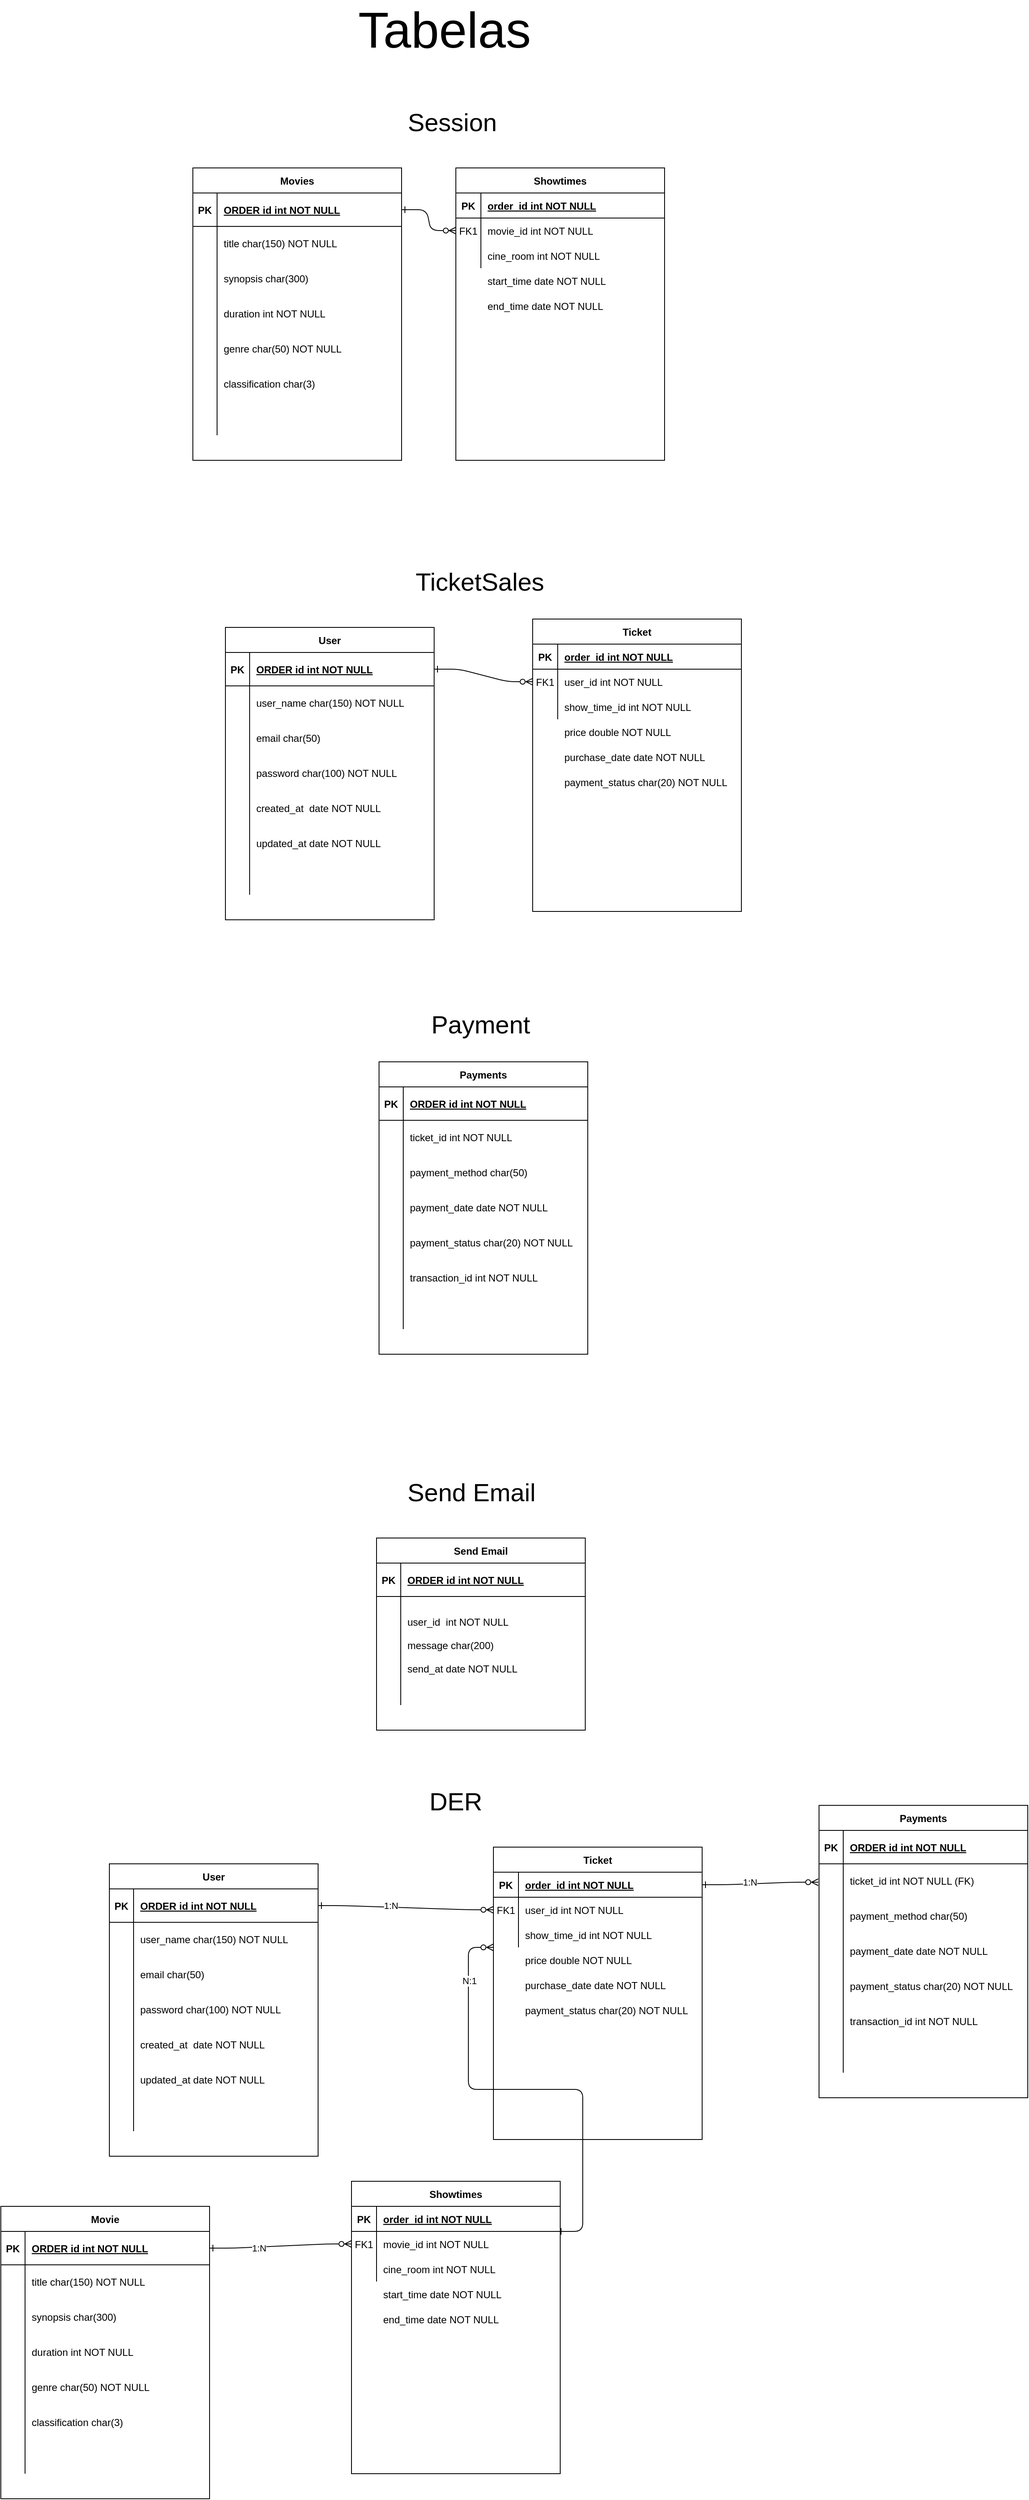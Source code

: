 <mxfile version="24.7.7">
  <diagram id="R2lEEEUBdFMjLlhIrx00" name="Page-1">
    <mxGraphModel dx="2284" dy="4046" grid="1" gridSize="10" guides="1" tooltips="1" connect="1" arrows="1" fold="1" page="1" pageScale="1" pageWidth="850" pageHeight="1100" math="0" shadow="0" extFonts="Permanent Marker^https://fonts.googleapis.com/css?family=Permanent+Marker">
      <root>
        <mxCell id="0" />
        <mxCell id="1" parent="0" />
        <mxCell id="wwVurhVHgyo2pNSKUcqr-189" value="" style="edgeStyle=entityRelationEdgeStyle;endArrow=ERzeroToMany;startArrow=ERone;endFill=1;startFill=0;exitX=1;exitY=0.5;exitDx=0;exitDy=0;" edge="1" parent="1">
          <mxGeometry width="100" height="100" relative="1" as="geometry">
            <mxPoint x="387" y="470" as="sourcePoint" />
            <mxPoint x="310" y="130" as="targetPoint" />
            <Array as="points">
              <mxPoint x="277" y="278" />
              <mxPoint x="337" y="305" />
              <mxPoint x="337" y="305" />
            </Array>
          </mxGeometry>
        </mxCell>
        <mxCell id="wwVurhVHgyo2pNSKUcqr-193" value="N:1" style="edgeLabel;html=1;align=center;verticalAlign=middle;resizable=0;points=[];" vertex="1" connectable="0" parent="wwVurhVHgyo2pNSKUcqr-189">
          <mxGeometry x="0.739" y="-1" relative="1" as="geometry">
            <mxPoint as="offset" />
          </mxGeometry>
        </mxCell>
        <mxCell id="C-vyLk0tnHw3VtMMgP7b-1" value="" style="edgeStyle=entityRelationEdgeStyle;endArrow=ERzeroToMany;startArrow=ERone;endFill=1;startFill=0;" parent="1" source="C-vyLk0tnHw3VtMMgP7b-24" target="C-vyLk0tnHw3VtMMgP7b-6" edge="1">
          <mxGeometry width="100" height="100" relative="1" as="geometry">
            <mxPoint x="180" y="-1360" as="sourcePoint" />
            <mxPoint x="280" y="-1460" as="targetPoint" />
          </mxGeometry>
        </mxCell>
        <mxCell id="C-vyLk0tnHw3VtMMgP7b-2" value="Showtimes" style="shape=table;startSize=30;container=1;collapsible=1;childLayout=tableLayout;fixedRows=1;rowLines=0;fontStyle=1;align=center;resizeLast=1;" parent="1" vertex="1">
          <mxGeometry x="265" y="-2000" width="250" height="350" as="geometry" />
        </mxCell>
        <mxCell id="C-vyLk0tnHw3VtMMgP7b-3" value="" style="shape=partialRectangle;collapsible=0;dropTarget=0;pointerEvents=0;fillColor=none;points=[[0,0.5],[1,0.5]];portConstraint=eastwest;top=0;left=0;right=0;bottom=1;" parent="C-vyLk0tnHw3VtMMgP7b-2" vertex="1">
          <mxGeometry y="30" width="250" height="30" as="geometry" />
        </mxCell>
        <mxCell id="C-vyLk0tnHw3VtMMgP7b-4" value="PK" style="shape=partialRectangle;overflow=hidden;connectable=0;fillColor=none;top=0;left=0;bottom=0;right=0;fontStyle=1;" parent="C-vyLk0tnHw3VtMMgP7b-3" vertex="1">
          <mxGeometry width="30" height="30" as="geometry">
            <mxRectangle width="30" height="30" as="alternateBounds" />
          </mxGeometry>
        </mxCell>
        <mxCell id="C-vyLk0tnHw3VtMMgP7b-5" value="order_id int NOT NULL " style="shape=partialRectangle;overflow=hidden;connectable=0;fillColor=none;top=0;left=0;bottom=0;right=0;align=left;spacingLeft=6;fontStyle=5;" parent="C-vyLk0tnHw3VtMMgP7b-3" vertex="1">
          <mxGeometry x="30" width="220" height="30" as="geometry">
            <mxRectangle width="220" height="30" as="alternateBounds" />
          </mxGeometry>
        </mxCell>
        <mxCell id="C-vyLk0tnHw3VtMMgP7b-6" value="" style="shape=partialRectangle;collapsible=0;dropTarget=0;pointerEvents=0;fillColor=none;points=[[0,0.5],[1,0.5]];portConstraint=eastwest;top=0;left=0;right=0;bottom=0;" parent="C-vyLk0tnHw3VtMMgP7b-2" vertex="1">
          <mxGeometry y="60" width="250" height="30" as="geometry" />
        </mxCell>
        <mxCell id="C-vyLk0tnHw3VtMMgP7b-7" value="FK1" style="shape=partialRectangle;overflow=hidden;connectable=0;fillColor=none;top=0;left=0;bottom=0;right=0;" parent="C-vyLk0tnHw3VtMMgP7b-6" vertex="1">
          <mxGeometry width="30" height="30" as="geometry">
            <mxRectangle width="30" height="30" as="alternateBounds" />
          </mxGeometry>
        </mxCell>
        <mxCell id="C-vyLk0tnHw3VtMMgP7b-8" value="movie_id int NOT NULL" style="shape=partialRectangle;overflow=hidden;connectable=0;fillColor=none;top=0;left=0;bottom=0;right=0;align=left;spacingLeft=6;" parent="C-vyLk0tnHw3VtMMgP7b-6" vertex="1">
          <mxGeometry x="30" width="220" height="30" as="geometry">
            <mxRectangle width="220" height="30" as="alternateBounds" />
          </mxGeometry>
        </mxCell>
        <mxCell id="C-vyLk0tnHw3VtMMgP7b-9" value="" style="shape=partialRectangle;collapsible=0;dropTarget=0;pointerEvents=0;fillColor=none;points=[[0,0.5],[1,0.5]];portConstraint=eastwest;top=0;left=0;right=0;bottom=0;" parent="C-vyLk0tnHw3VtMMgP7b-2" vertex="1">
          <mxGeometry y="90" width="250" height="30" as="geometry" />
        </mxCell>
        <mxCell id="C-vyLk0tnHw3VtMMgP7b-10" value="" style="shape=partialRectangle;overflow=hidden;connectable=0;fillColor=none;top=0;left=0;bottom=0;right=0;" parent="C-vyLk0tnHw3VtMMgP7b-9" vertex="1">
          <mxGeometry width="30" height="30" as="geometry">
            <mxRectangle width="30" height="30" as="alternateBounds" />
          </mxGeometry>
        </mxCell>
        <mxCell id="C-vyLk0tnHw3VtMMgP7b-11" value="cine_room int NOT NULL" style="shape=partialRectangle;overflow=hidden;connectable=0;fillColor=none;top=0;left=0;bottom=0;right=0;align=left;spacingLeft=6;" parent="C-vyLk0tnHw3VtMMgP7b-9" vertex="1">
          <mxGeometry x="30" width="220" height="30" as="geometry">
            <mxRectangle width="220" height="30" as="alternateBounds" />
          </mxGeometry>
        </mxCell>
        <mxCell id="C-vyLk0tnHw3VtMMgP7b-23" value="Movies" style="shape=table;startSize=30;container=1;collapsible=1;childLayout=tableLayout;fixedRows=1;rowLines=0;fontStyle=1;align=center;resizeLast=1;" parent="1" vertex="1">
          <mxGeometry x="-50" y="-2000" width="250" height="350" as="geometry">
            <mxRectangle x="121" y="120" width="80" height="30" as="alternateBounds" />
          </mxGeometry>
        </mxCell>
        <mxCell id="C-vyLk0tnHw3VtMMgP7b-24" value="" style="shape=partialRectangle;collapsible=0;dropTarget=0;pointerEvents=0;fillColor=none;points=[[0,0.5],[1,0.5]];portConstraint=eastwest;top=0;left=0;right=0;bottom=1;" parent="C-vyLk0tnHw3VtMMgP7b-23" vertex="1">
          <mxGeometry y="30" width="250" height="40" as="geometry" />
        </mxCell>
        <mxCell id="C-vyLk0tnHw3VtMMgP7b-25" value="PK" style="shape=partialRectangle;overflow=hidden;connectable=0;fillColor=none;top=0;left=0;bottom=0;right=0;fontStyle=1;" parent="C-vyLk0tnHw3VtMMgP7b-24" vertex="1">
          <mxGeometry width="29" height="40" as="geometry">
            <mxRectangle width="29" height="40" as="alternateBounds" />
          </mxGeometry>
        </mxCell>
        <mxCell id="C-vyLk0tnHw3VtMMgP7b-26" value="ORDER id int NOT NULL" style="shape=partialRectangle;overflow=hidden;connectable=0;fillColor=none;top=0;left=0;bottom=0;right=0;align=left;spacingLeft=6;fontStyle=5;" parent="C-vyLk0tnHw3VtMMgP7b-24" vertex="1">
          <mxGeometry x="29" width="221" height="40" as="geometry">
            <mxRectangle width="221" height="40" as="alternateBounds" />
          </mxGeometry>
        </mxCell>
        <mxCell id="C-vyLk0tnHw3VtMMgP7b-27" value="" style="shape=partialRectangle;collapsible=0;dropTarget=0;pointerEvents=0;fillColor=none;points=[[0,0.5],[1,0.5]];portConstraint=eastwest;top=0;left=0;right=0;bottom=0;" parent="C-vyLk0tnHw3VtMMgP7b-23" vertex="1">
          <mxGeometry y="70" width="250" height="250" as="geometry" />
        </mxCell>
        <mxCell id="C-vyLk0tnHw3VtMMgP7b-28" value="" style="shape=partialRectangle;overflow=hidden;connectable=0;fillColor=none;top=0;left=0;bottom=0;right=0;" parent="C-vyLk0tnHw3VtMMgP7b-27" vertex="1">
          <mxGeometry width="29" height="250" as="geometry">
            <mxRectangle width="29" height="250" as="alternateBounds" />
          </mxGeometry>
        </mxCell>
        <mxCell id="C-vyLk0tnHw3VtMMgP7b-29" value="title char(150) NOT NULL&#xa;&#xa;&#xa;synopsis char(300)&#xa;&#xa;&#xa;duration int NOT NULL&#xa;&#xa;&#xa;genre char(50) NOT NULL&#xa;&#xa;&#xa;classification char(3)&#xa;&#xa;&#xa;" style="shape=partialRectangle;overflow=hidden;connectable=0;fillColor=none;top=0;left=0;bottom=0;right=0;align=left;spacingLeft=6;" parent="C-vyLk0tnHw3VtMMgP7b-27" vertex="1">
          <mxGeometry x="29" width="221" height="250" as="geometry">
            <mxRectangle width="221" height="250" as="alternateBounds" />
          </mxGeometry>
        </mxCell>
        <mxCell id="wwVurhVHgyo2pNSKUcqr-1" value="&lt;font style=&quot;font-size: 30px;&quot;&gt;Session&amp;nbsp;&lt;/font&gt;" style="text;html=1;align=center;verticalAlign=middle;whiteSpace=wrap;rounded=0;" vertex="1" parent="1">
          <mxGeometry x="130" y="-2060" width="270" height="10" as="geometry" />
        </mxCell>
        <mxCell id="wwVurhVHgyo2pNSKUcqr-3" value="" style="shape=partialRectangle;overflow=hidden;connectable=0;fillColor=none;top=0;left=0;bottom=0;right=0;" vertex="1" parent="1">
          <mxGeometry x="-39" y="-1870" width="29" height="30" as="geometry">
            <mxRectangle width="29" height="30" as="alternateBounds" />
          </mxGeometry>
        </mxCell>
        <mxCell id="wwVurhVHgyo2pNSKUcqr-4" value="start_time date NOT NULL" style="shape=partialRectangle;overflow=hidden;connectable=0;fillColor=none;top=0;left=0;bottom=0;right=0;align=left;spacingLeft=6;" vertex="1" parent="1">
          <mxGeometry x="295" y="-1880" width="220" height="30" as="geometry">
            <mxRectangle width="220" height="30" as="alternateBounds" />
          </mxGeometry>
        </mxCell>
        <mxCell id="wwVurhVHgyo2pNSKUcqr-5" value="end_time date NOT NULL" style="shape=partialRectangle;overflow=hidden;connectable=0;fillColor=none;top=0;left=0;bottom=0;right=0;align=left;spacingLeft=6;" vertex="1" parent="1">
          <mxGeometry x="295" y="-1850" width="220" height="30" as="geometry">
            <mxRectangle width="220" height="30" as="alternateBounds" />
          </mxGeometry>
        </mxCell>
        <mxCell id="wwVurhVHgyo2pNSKUcqr-28" value="" style="edgeStyle=entityRelationEdgeStyle;endArrow=ERzeroToMany;startArrow=ERone;endFill=1;startFill=0;" edge="1" parent="1" source="wwVurhVHgyo2pNSKUcqr-40" target="wwVurhVHgyo2pNSKUcqr-33">
          <mxGeometry width="100" height="100" relative="1" as="geometry">
            <mxPoint x="272" y="-820" as="sourcePoint" />
            <mxPoint x="372" y="-920" as="targetPoint" />
          </mxGeometry>
        </mxCell>
        <mxCell id="wwVurhVHgyo2pNSKUcqr-29" value="Ticket" style="shape=table;startSize=30;container=1;collapsible=1;childLayout=tableLayout;fixedRows=1;rowLines=0;fontStyle=1;align=center;resizeLast=1;" vertex="1" parent="1">
          <mxGeometry x="357" y="-1460" width="250" height="350" as="geometry" />
        </mxCell>
        <mxCell id="wwVurhVHgyo2pNSKUcqr-30" value="" style="shape=partialRectangle;collapsible=0;dropTarget=0;pointerEvents=0;fillColor=none;points=[[0,0.5],[1,0.5]];portConstraint=eastwest;top=0;left=0;right=0;bottom=1;" vertex="1" parent="wwVurhVHgyo2pNSKUcqr-29">
          <mxGeometry y="30" width="250" height="30" as="geometry" />
        </mxCell>
        <mxCell id="wwVurhVHgyo2pNSKUcqr-31" value="PK" style="shape=partialRectangle;overflow=hidden;connectable=0;fillColor=none;top=0;left=0;bottom=0;right=0;fontStyle=1;" vertex="1" parent="wwVurhVHgyo2pNSKUcqr-30">
          <mxGeometry width="30" height="30" as="geometry">
            <mxRectangle width="30" height="30" as="alternateBounds" />
          </mxGeometry>
        </mxCell>
        <mxCell id="wwVurhVHgyo2pNSKUcqr-32" value="order_id int NOT NULL " style="shape=partialRectangle;overflow=hidden;connectable=0;fillColor=none;top=0;left=0;bottom=0;right=0;align=left;spacingLeft=6;fontStyle=5;" vertex="1" parent="wwVurhVHgyo2pNSKUcqr-30">
          <mxGeometry x="30" width="220" height="30" as="geometry">
            <mxRectangle width="220" height="30" as="alternateBounds" />
          </mxGeometry>
        </mxCell>
        <mxCell id="wwVurhVHgyo2pNSKUcqr-33" value="" style="shape=partialRectangle;collapsible=0;dropTarget=0;pointerEvents=0;fillColor=none;points=[[0,0.5],[1,0.5]];portConstraint=eastwest;top=0;left=0;right=0;bottom=0;" vertex="1" parent="wwVurhVHgyo2pNSKUcqr-29">
          <mxGeometry y="60" width="250" height="30" as="geometry" />
        </mxCell>
        <mxCell id="wwVurhVHgyo2pNSKUcqr-34" value="FK1" style="shape=partialRectangle;overflow=hidden;connectable=0;fillColor=none;top=0;left=0;bottom=0;right=0;" vertex="1" parent="wwVurhVHgyo2pNSKUcqr-33">
          <mxGeometry width="30" height="30" as="geometry">
            <mxRectangle width="30" height="30" as="alternateBounds" />
          </mxGeometry>
        </mxCell>
        <mxCell id="wwVurhVHgyo2pNSKUcqr-35" value="user_id int NOT NULL" style="shape=partialRectangle;overflow=hidden;connectable=0;fillColor=none;top=0;left=0;bottom=0;right=0;align=left;spacingLeft=6;" vertex="1" parent="wwVurhVHgyo2pNSKUcqr-33">
          <mxGeometry x="30" width="220" height="30" as="geometry">
            <mxRectangle width="220" height="30" as="alternateBounds" />
          </mxGeometry>
        </mxCell>
        <mxCell id="wwVurhVHgyo2pNSKUcqr-36" value="" style="shape=partialRectangle;collapsible=0;dropTarget=0;pointerEvents=0;fillColor=none;points=[[0,0.5],[1,0.5]];portConstraint=eastwest;top=0;left=0;right=0;bottom=0;" vertex="1" parent="wwVurhVHgyo2pNSKUcqr-29">
          <mxGeometry y="90" width="250" height="30" as="geometry" />
        </mxCell>
        <mxCell id="wwVurhVHgyo2pNSKUcqr-37" value="" style="shape=partialRectangle;overflow=hidden;connectable=0;fillColor=none;top=0;left=0;bottom=0;right=0;" vertex="1" parent="wwVurhVHgyo2pNSKUcqr-36">
          <mxGeometry width="30" height="30" as="geometry">
            <mxRectangle width="30" height="30" as="alternateBounds" />
          </mxGeometry>
        </mxCell>
        <mxCell id="wwVurhVHgyo2pNSKUcqr-38" value="show_time_id int NOT NULL" style="shape=partialRectangle;overflow=hidden;connectable=0;fillColor=none;top=0;left=0;bottom=0;right=0;align=left;spacingLeft=6;" vertex="1" parent="wwVurhVHgyo2pNSKUcqr-36">
          <mxGeometry x="30" width="220" height="30" as="geometry">
            <mxRectangle width="220" height="30" as="alternateBounds" />
          </mxGeometry>
        </mxCell>
        <mxCell id="wwVurhVHgyo2pNSKUcqr-39" value="User" style="shape=table;startSize=30;container=1;collapsible=1;childLayout=tableLayout;fixedRows=1;rowLines=0;fontStyle=1;align=center;resizeLast=1;" vertex="1" parent="1">
          <mxGeometry x="-11" y="-1450" width="250" height="350" as="geometry">
            <mxRectangle x="121" y="120" width="80" height="30" as="alternateBounds" />
          </mxGeometry>
        </mxCell>
        <mxCell id="wwVurhVHgyo2pNSKUcqr-40" value="" style="shape=partialRectangle;collapsible=0;dropTarget=0;pointerEvents=0;fillColor=none;points=[[0,0.5],[1,0.5]];portConstraint=eastwest;top=0;left=0;right=0;bottom=1;" vertex="1" parent="wwVurhVHgyo2pNSKUcqr-39">
          <mxGeometry y="30" width="250" height="40" as="geometry" />
        </mxCell>
        <mxCell id="wwVurhVHgyo2pNSKUcqr-41" value="PK" style="shape=partialRectangle;overflow=hidden;connectable=0;fillColor=none;top=0;left=0;bottom=0;right=0;fontStyle=1;" vertex="1" parent="wwVurhVHgyo2pNSKUcqr-40">
          <mxGeometry width="29" height="40" as="geometry">
            <mxRectangle width="29" height="40" as="alternateBounds" />
          </mxGeometry>
        </mxCell>
        <mxCell id="wwVurhVHgyo2pNSKUcqr-42" value="ORDER id int NOT NULL" style="shape=partialRectangle;overflow=hidden;connectable=0;fillColor=none;top=0;left=0;bottom=0;right=0;align=left;spacingLeft=6;fontStyle=5;" vertex="1" parent="wwVurhVHgyo2pNSKUcqr-40">
          <mxGeometry x="29" width="221" height="40" as="geometry">
            <mxRectangle width="221" height="40" as="alternateBounds" />
          </mxGeometry>
        </mxCell>
        <mxCell id="wwVurhVHgyo2pNSKUcqr-43" value="" style="shape=partialRectangle;collapsible=0;dropTarget=0;pointerEvents=0;fillColor=none;points=[[0,0.5],[1,0.5]];portConstraint=eastwest;top=0;left=0;right=0;bottom=0;" vertex="1" parent="wwVurhVHgyo2pNSKUcqr-39">
          <mxGeometry y="70" width="250" height="250" as="geometry" />
        </mxCell>
        <mxCell id="wwVurhVHgyo2pNSKUcqr-44" value="" style="shape=partialRectangle;overflow=hidden;connectable=0;fillColor=none;top=0;left=0;bottom=0;right=0;" vertex="1" parent="wwVurhVHgyo2pNSKUcqr-43">
          <mxGeometry width="29" height="250" as="geometry">
            <mxRectangle width="29" height="250" as="alternateBounds" />
          </mxGeometry>
        </mxCell>
        <mxCell id="wwVurhVHgyo2pNSKUcqr-45" value="user_name char(150) NOT NULL&#xa;&#xa;&#xa;email char(50)&#xa;&#xa;&#xa;password char(100) NOT NULL&#xa;&#xa;&#xa;created_at  date NOT NULL&#xa;&#xa;&#xa;updated_at date NOT NULL&#xa;&#xa;&#xa;" style="shape=partialRectangle;overflow=hidden;connectable=0;fillColor=none;top=0;left=0;bottom=0;right=0;align=left;spacingLeft=6;" vertex="1" parent="wwVurhVHgyo2pNSKUcqr-43">
          <mxGeometry x="29" width="221" height="250" as="geometry">
            <mxRectangle width="221" height="250" as="alternateBounds" />
          </mxGeometry>
        </mxCell>
        <mxCell id="wwVurhVHgyo2pNSKUcqr-46" value="&lt;font style=&quot;font-size: 30px;&quot;&gt;TicketSales&amp;nbsp;&lt;/font&gt;" style="text;html=1;align=center;verticalAlign=middle;whiteSpace=wrap;rounded=0;" vertex="1" parent="1">
          <mxGeometry x="163" y="-1510" width="270" height="10" as="geometry" />
        </mxCell>
        <mxCell id="wwVurhVHgyo2pNSKUcqr-47" value="" style="shape=partialRectangle;overflow=hidden;connectable=0;fillColor=none;top=0;left=0;bottom=0;right=0;" vertex="1" parent="1">
          <mxGeometry x="53" y="-1330" width="29" height="30" as="geometry">
            <mxRectangle width="29" height="30" as="alternateBounds" />
          </mxGeometry>
        </mxCell>
        <mxCell id="wwVurhVHgyo2pNSKUcqr-48" value="price double NOT NULL" style="shape=partialRectangle;overflow=hidden;connectable=0;fillColor=none;top=0;left=0;bottom=0;right=0;align=left;spacingLeft=6;" vertex="1" parent="1">
          <mxGeometry x="387" y="-1340" width="220" height="30" as="geometry">
            <mxRectangle width="220" height="30" as="alternateBounds" />
          </mxGeometry>
        </mxCell>
        <mxCell id="wwVurhVHgyo2pNSKUcqr-49" value="purchase_date date NOT NULL" style="shape=partialRectangle;overflow=hidden;connectable=0;fillColor=none;top=0;left=0;bottom=0;right=0;align=left;spacingLeft=6;" vertex="1" parent="1">
          <mxGeometry x="387" y="-1310" width="220" height="30" as="geometry">
            <mxRectangle width="220" height="30" as="alternateBounds" />
          </mxGeometry>
        </mxCell>
        <mxCell id="wwVurhVHgyo2pNSKUcqr-50" value="payment_status char(20) NOT NULL" style="shape=partialRectangle;overflow=hidden;connectable=0;fillColor=none;top=0;left=0;bottom=0;right=0;align=left;spacingLeft=6;" vertex="1" parent="1">
          <mxGeometry x="387" y="-1280" width="220" height="30" as="geometry">
            <mxRectangle width="220" height="30" as="alternateBounds" />
          </mxGeometry>
        </mxCell>
        <mxCell id="wwVurhVHgyo2pNSKUcqr-85" value="Payments" style="shape=table;startSize=30;container=1;collapsible=1;childLayout=tableLayout;fixedRows=1;rowLines=0;fontStyle=1;align=center;resizeLast=1;" vertex="1" parent="1">
          <mxGeometry x="173" y="-930" width="250" height="350" as="geometry">
            <mxRectangle x="121" y="120" width="80" height="30" as="alternateBounds" />
          </mxGeometry>
        </mxCell>
        <mxCell id="wwVurhVHgyo2pNSKUcqr-86" value="" style="shape=partialRectangle;collapsible=0;dropTarget=0;pointerEvents=0;fillColor=none;points=[[0,0.5],[1,0.5]];portConstraint=eastwest;top=0;left=0;right=0;bottom=1;" vertex="1" parent="wwVurhVHgyo2pNSKUcqr-85">
          <mxGeometry y="30" width="250" height="40" as="geometry" />
        </mxCell>
        <mxCell id="wwVurhVHgyo2pNSKUcqr-87" value="PK" style="shape=partialRectangle;overflow=hidden;connectable=0;fillColor=none;top=0;left=0;bottom=0;right=0;fontStyle=1;" vertex="1" parent="wwVurhVHgyo2pNSKUcqr-86">
          <mxGeometry width="29" height="40" as="geometry">
            <mxRectangle width="29" height="40" as="alternateBounds" />
          </mxGeometry>
        </mxCell>
        <mxCell id="wwVurhVHgyo2pNSKUcqr-88" value="ORDER id int NOT NULL" style="shape=partialRectangle;overflow=hidden;connectable=0;fillColor=none;top=0;left=0;bottom=0;right=0;align=left;spacingLeft=6;fontStyle=5;" vertex="1" parent="wwVurhVHgyo2pNSKUcqr-86">
          <mxGeometry x="29" width="221" height="40" as="geometry">
            <mxRectangle width="221" height="40" as="alternateBounds" />
          </mxGeometry>
        </mxCell>
        <mxCell id="wwVurhVHgyo2pNSKUcqr-89" value="" style="shape=partialRectangle;collapsible=0;dropTarget=0;pointerEvents=0;fillColor=none;points=[[0,0.5],[1,0.5]];portConstraint=eastwest;top=0;left=0;right=0;bottom=0;" vertex="1" parent="wwVurhVHgyo2pNSKUcqr-85">
          <mxGeometry y="70" width="250" height="250" as="geometry" />
        </mxCell>
        <mxCell id="wwVurhVHgyo2pNSKUcqr-90" value="" style="shape=partialRectangle;overflow=hidden;connectable=0;fillColor=none;top=0;left=0;bottom=0;right=0;" vertex="1" parent="wwVurhVHgyo2pNSKUcqr-89">
          <mxGeometry width="29" height="250" as="geometry">
            <mxRectangle width="29" height="250" as="alternateBounds" />
          </mxGeometry>
        </mxCell>
        <mxCell id="wwVurhVHgyo2pNSKUcqr-91" value="ticket_id int NOT NULL&#xa;&#xa;&#xa;payment_method char(50)&#xa;&#xa;&#xa;payment_date date NOT NULL&#xa;&#xa;&#xa;payment_status char(20) NOT NULL&#xa;&#xa;&#xa;transaction_id int NOT NULL&#xa;&#xa;&#xa;" style="shape=partialRectangle;overflow=hidden;connectable=0;fillColor=none;top=0;left=0;bottom=0;right=0;align=left;spacingLeft=6;" vertex="1" parent="wwVurhVHgyo2pNSKUcqr-89">
          <mxGeometry x="29" width="221" height="250" as="geometry">
            <mxRectangle width="221" height="250" as="alternateBounds" />
          </mxGeometry>
        </mxCell>
        <mxCell id="wwVurhVHgyo2pNSKUcqr-92" value="&lt;font style=&quot;font-size: 30px;&quot;&gt;Payment&amp;nbsp;&lt;/font&gt;" style="text;html=1;align=center;verticalAlign=middle;whiteSpace=wrap;rounded=0;" vertex="1" parent="1">
          <mxGeometry x="164" y="-980" width="270" height="10" as="geometry" />
        </mxCell>
        <mxCell id="wwVurhVHgyo2pNSKUcqr-93" value="" style="shape=partialRectangle;overflow=hidden;connectable=0;fillColor=none;top=0;left=0;bottom=0;right=0;" vertex="1" parent="1">
          <mxGeometry x="237" y="-810" width="29" height="30" as="geometry">
            <mxRectangle width="29" height="30" as="alternateBounds" />
          </mxGeometry>
        </mxCell>
        <mxCell id="wwVurhVHgyo2pNSKUcqr-97" value="Send Email" style="shape=table;startSize=30;container=1;collapsible=1;childLayout=tableLayout;fixedRows=1;rowLines=0;fontStyle=1;align=center;resizeLast=1;" vertex="1" parent="1">
          <mxGeometry x="170" y="-360" width="250" height="230" as="geometry">
            <mxRectangle x="121" y="120" width="80" height="30" as="alternateBounds" />
          </mxGeometry>
        </mxCell>
        <mxCell id="wwVurhVHgyo2pNSKUcqr-98" value="" style="shape=partialRectangle;collapsible=0;dropTarget=0;pointerEvents=0;fillColor=none;points=[[0,0.5],[1,0.5]];portConstraint=eastwest;top=0;left=0;right=0;bottom=1;" vertex="1" parent="wwVurhVHgyo2pNSKUcqr-97">
          <mxGeometry y="30" width="250" height="40" as="geometry" />
        </mxCell>
        <mxCell id="wwVurhVHgyo2pNSKUcqr-99" value="PK" style="shape=partialRectangle;overflow=hidden;connectable=0;fillColor=none;top=0;left=0;bottom=0;right=0;fontStyle=1;" vertex="1" parent="wwVurhVHgyo2pNSKUcqr-98">
          <mxGeometry width="29" height="40" as="geometry">
            <mxRectangle width="29" height="40" as="alternateBounds" />
          </mxGeometry>
        </mxCell>
        <mxCell id="wwVurhVHgyo2pNSKUcqr-100" value="ORDER id int NOT NULL" style="shape=partialRectangle;overflow=hidden;connectable=0;fillColor=none;top=0;left=0;bottom=0;right=0;align=left;spacingLeft=6;fontStyle=5;" vertex="1" parent="wwVurhVHgyo2pNSKUcqr-98">
          <mxGeometry x="29" width="221" height="40" as="geometry">
            <mxRectangle width="221" height="40" as="alternateBounds" />
          </mxGeometry>
        </mxCell>
        <mxCell id="wwVurhVHgyo2pNSKUcqr-101" value="" style="shape=partialRectangle;collapsible=0;dropTarget=0;pointerEvents=0;fillColor=none;points=[[0,0.5],[1,0.5]];portConstraint=eastwest;top=0;left=0;right=0;bottom=0;" vertex="1" parent="wwVurhVHgyo2pNSKUcqr-97">
          <mxGeometry y="70" width="250" height="130" as="geometry" />
        </mxCell>
        <mxCell id="wwVurhVHgyo2pNSKUcqr-102" value="" style="shape=partialRectangle;overflow=hidden;connectable=0;fillColor=none;top=0;left=0;bottom=0;right=0;" vertex="1" parent="wwVurhVHgyo2pNSKUcqr-101">
          <mxGeometry width="29" height="130" as="geometry">
            <mxRectangle width="29" height="130" as="alternateBounds" />
          </mxGeometry>
        </mxCell>
        <mxCell id="wwVurhVHgyo2pNSKUcqr-103" value="user_id  int NOT NULL&#xa;&#xa;message char(200)&#xa;&#xa;send_at date NOT NULL&#xa;" style="shape=partialRectangle;overflow=hidden;connectable=0;fillColor=none;top=0;left=0;bottom=0;right=0;align=left;spacingLeft=6;" vertex="1" parent="wwVurhVHgyo2pNSKUcqr-101">
          <mxGeometry x="29" width="221" height="130" as="geometry">
            <mxRectangle width="221" height="130" as="alternateBounds" />
          </mxGeometry>
        </mxCell>
        <mxCell id="wwVurhVHgyo2pNSKUcqr-104" value="&lt;font style=&quot;font-size: 30px;&quot;&gt;Send Email&amp;nbsp;&lt;/font&gt;" style="text;html=1;align=center;verticalAlign=middle;whiteSpace=wrap;rounded=0;" vertex="1" parent="1">
          <mxGeometry x="153" y="-420" width="270" height="10" as="geometry" />
        </mxCell>
        <mxCell id="wwVurhVHgyo2pNSKUcqr-105" value="" style="shape=partialRectangle;overflow=hidden;connectable=0;fillColor=none;top=0;left=0;bottom=0;right=0;" vertex="1" parent="1">
          <mxGeometry x="226" y="-250" width="29" height="30" as="geometry">
            <mxRectangle width="29" height="30" as="alternateBounds" />
          </mxGeometry>
        </mxCell>
        <mxCell id="wwVurhVHgyo2pNSKUcqr-107" value="&lt;font style=&quot;font-size: 30px;&quot;&gt;DER&lt;/font&gt;" style="text;html=1;align=center;verticalAlign=middle;whiteSpace=wrap;rounded=0;" vertex="1" parent="1">
          <mxGeometry x="130" y="-50" width="270" height="10" as="geometry" />
        </mxCell>
        <mxCell id="wwVurhVHgyo2pNSKUcqr-108" value="&lt;font style=&quot;font-size: 60px;&quot;&gt;Tabelas&lt;/font&gt;" style="text;html=1;align=center;verticalAlign=middle;whiteSpace=wrap;rounded=0;" vertex="1" parent="1">
          <mxGeometry x="-45" y="-2170" width="593" height="10" as="geometry" />
        </mxCell>
        <mxCell id="wwVurhVHgyo2pNSKUcqr-131" value="" style="edgeStyle=entityRelationEdgeStyle;endArrow=ERzeroToMany;startArrow=ERone;endFill=1;startFill=0;" edge="1" parent="1" source="wwVurhVHgyo2pNSKUcqr-143" target="wwVurhVHgyo2pNSKUcqr-136">
          <mxGeometry width="100" height="100" relative="1" as="geometry">
            <mxPoint x="133" y="660" as="sourcePoint" />
            <mxPoint x="233" y="560" as="targetPoint" />
          </mxGeometry>
        </mxCell>
        <mxCell id="wwVurhVHgyo2pNSKUcqr-153" value="1:N" style="edgeLabel;html=1;align=center;verticalAlign=middle;resizable=0;points=[];" vertex="1" connectable="0" parent="wwVurhVHgyo2pNSKUcqr-131">
          <mxGeometry x="-0.177" y="2" relative="1" as="geometry">
            <mxPoint as="offset" />
          </mxGeometry>
        </mxCell>
        <mxCell id="wwVurhVHgyo2pNSKUcqr-132" value="Ticket" style="shape=table;startSize=30;container=1;collapsible=1;childLayout=tableLayout;fixedRows=1;rowLines=0;fontStyle=1;align=center;resizeLast=1;" vertex="1" parent="1">
          <mxGeometry x="310" y="10" width="250" height="350" as="geometry" />
        </mxCell>
        <mxCell id="wwVurhVHgyo2pNSKUcqr-133" value="" style="shape=partialRectangle;collapsible=0;dropTarget=0;pointerEvents=0;fillColor=none;points=[[0,0.5],[1,0.5]];portConstraint=eastwest;top=0;left=0;right=0;bottom=1;" vertex="1" parent="wwVurhVHgyo2pNSKUcqr-132">
          <mxGeometry y="30" width="250" height="30" as="geometry" />
        </mxCell>
        <mxCell id="wwVurhVHgyo2pNSKUcqr-134" value="PK" style="shape=partialRectangle;overflow=hidden;connectable=0;fillColor=none;top=0;left=0;bottom=0;right=0;fontStyle=1;" vertex="1" parent="wwVurhVHgyo2pNSKUcqr-133">
          <mxGeometry width="30" height="30" as="geometry">
            <mxRectangle width="30" height="30" as="alternateBounds" />
          </mxGeometry>
        </mxCell>
        <mxCell id="wwVurhVHgyo2pNSKUcqr-135" value="order_id int NOT NULL " style="shape=partialRectangle;overflow=hidden;connectable=0;fillColor=none;top=0;left=0;bottom=0;right=0;align=left;spacingLeft=6;fontStyle=5;" vertex="1" parent="wwVurhVHgyo2pNSKUcqr-133">
          <mxGeometry x="30" width="220" height="30" as="geometry">
            <mxRectangle width="220" height="30" as="alternateBounds" />
          </mxGeometry>
        </mxCell>
        <mxCell id="wwVurhVHgyo2pNSKUcqr-136" value="" style="shape=partialRectangle;collapsible=0;dropTarget=0;pointerEvents=0;fillColor=none;points=[[0,0.5],[1,0.5]];portConstraint=eastwest;top=0;left=0;right=0;bottom=0;" vertex="1" parent="wwVurhVHgyo2pNSKUcqr-132">
          <mxGeometry y="60" width="250" height="30" as="geometry" />
        </mxCell>
        <mxCell id="wwVurhVHgyo2pNSKUcqr-137" value="FK1" style="shape=partialRectangle;overflow=hidden;connectable=0;fillColor=none;top=0;left=0;bottom=0;right=0;" vertex="1" parent="wwVurhVHgyo2pNSKUcqr-136">
          <mxGeometry width="30" height="30" as="geometry">
            <mxRectangle width="30" height="30" as="alternateBounds" />
          </mxGeometry>
        </mxCell>
        <mxCell id="wwVurhVHgyo2pNSKUcqr-138" value="user_id int NOT NULL" style="shape=partialRectangle;overflow=hidden;connectable=0;fillColor=none;top=0;left=0;bottom=0;right=0;align=left;spacingLeft=6;" vertex="1" parent="wwVurhVHgyo2pNSKUcqr-136">
          <mxGeometry x="30" width="220" height="30" as="geometry">
            <mxRectangle width="220" height="30" as="alternateBounds" />
          </mxGeometry>
        </mxCell>
        <mxCell id="wwVurhVHgyo2pNSKUcqr-139" value="" style="shape=partialRectangle;collapsible=0;dropTarget=0;pointerEvents=0;fillColor=none;points=[[0,0.5],[1,0.5]];portConstraint=eastwest;top=0;left=0;right=0;bottom=0;" vertex="1" parent="wwVurhVHgyo2pNSKUcqr-132">
          <mxGeometry y="90" width="250" height="30" as="geometry" />
        </mxCell>
        <mxCell id="wwVurhVHgyo2pNSKUcqr-140" value="" style="shape=partialRectangle;overflow=hidden;connectable=0;fillColor=none;top=0;left=0;bottom=0;right=0;" vertex="1" parent="wwVurhVHgyo2pNSKUcqr-139">
          <mxGeometry width="30" height="30" as="geometry">
            <mxRectangle width="30" height="30" as="alternateBounds" />
          </mxGeometry>
        </mxCell>
        <mxCell id="wwVurhVHgyo2pNSKUcqr-141" value="show_time_id int NOT NULL" style="shape=partialRectangle;overflow=hidden;connectable=0;fillColor=none;top=0;left=0;bottom=0;right=0;align=left;spacingLeft=6;" vertex="1" parent="wwVurhVHgyo2pNSKUcqr-139">
          <mxGeometry x="30" width="220" height="30" as="geometry">
            <mxRectangle width="220" height="30" as="alternateBounds" />
          </mxGeometry>
        </mxCell>
        <mxCell id="wwVurhVHgyo2pNSKUcqr-142" value="User" style="shape=table;startSize=30;container=1;collapsible=1;childLayout=tableLayout;fixedRows=1;rowLines=0;fontStyle=1;align=center;resizeLast=1;" vertex="1" parent="1">
          <mxGeometry x="-150" y="30" width="250" height="350" as="geometry">
            <mxRectangle x="121" y="120" width="80" height="30" as="alternateBounds" />
          </mxGeometry>
        </mxCell>
        <mxCell id="wwVurhVHgyo2pNSKUcqr-143" value="" style="shape=partialRectangle;collapsible=0;dropTarget=0;pointerEvents=0;fillColor=none;points=[[0,0.5],[1,0.5]];portConstraint=eastwest;top=0;left=0;right=0;bottom=1;" vertex="1" parent="wwVurhVHgyo2pNSKUcqr-142">
          <mxGeometry y="30" width="250" height="40" as="geometry" />
        </mxCell>
        <mxCell id="wwVurhVHgyo2pNSKUcqr-144" value="PK" style="shape=partialRectangle;overflow=hidden;connectable=0;fillColor=none;top=0;left=0;bottom=0;right=0;fontStyle=1;" vertex="1" parent="wwVurhVHgyo2pNSKUcqr-143">
          <mxGeometry width="29" height="40" as="geometry">
            <mxRectangle width="29" height="40" as="alternateBounds" />
          </mxGeometry>
        </mxCell>
        <mxCell id="wwVurhVHgyo2pNSKUcqr-145" value="ORDER id int NOT NULL" style="shape=partialRectangle;overflow=hidden;connectable=0;fillColor=none;top=0;left=0;bottom=0;right=0;align=left;spacingLeft=6;fontStyle=5;" vertex="1" parent="wwVurhVHgyo2pNSKUcqr-143">
          <mxGeometry x="29" width="221" height="40" as="geometry">
            <mxRectangle width="221" height="40" as="alternateBounds" />
          </mxGeometry>
        </mxCell>
        <mxCell id="wwVurhVHgyo2pNSKUcqr-146" value="" style="shape=partialRectangle;collapsible=0;dropTarget=0;pointerEvents=0;fillColor=none;points=[[0,0.5],[1,0.5]];portConstraint=eastwest;top=0;left=0;right=0;bottom=0;" vertex="1" parent="wwVurhVHgyo2pNSKUcqr-142">
          <mxGeometry y="70" width="250" height="250" as="geometry" />
        </mxCell>
        <mxCell id="wwVurhVHgyo2pNSKUcqr-147" value="" style="shape=partialRectangle;overflow=hidden;connectable=0;fillColor=none;top=0;left=0;bottom=0;right=0;" vertex="1" parent="wwVurhVHgyo2pNSKUcqr-146">
          <mxGeometry width="29" height="250" as="geometry">
            <mxRectangle width="29" height="250" as="alternateBounds" />
          </mxGeometry>
        </mxCell>
        <mxCell id="wwVurhVHgyo2pNSKUcqr-148" value="user_name char(150) NOT NULL&#xa;&#xa;&#xa;email char(50)&#xa;&#xa;&#xa;password char(100) NOT NULL&#xa;&#xa;&#xa;created_at  date NOT NULL&#xa;&#xa;&#xa;updated_at date NOT NULL&#xa;&#xa;&#xa;" style="shape=partialRectangle;overflow=hidden;connectable=0;fillColor=none;top=0;left=0;bottom=0;right=0;align=left;spacingLeft=6;" vertex="1" parent="wwVurhVHgyo2pNSKUcqr-146">
          <mxGeometry x="29" width="221" height="250" as="geometry">
            <mxRectangle width="221" height="250" as="alternateBounds" />
          </mxGeometry>
        </mxCell>
        <mxCell id="wwVurhVHgyo2pNSKUcqr-149" value="" style="shape=partialRectangle;overflow=hidden;connectable=0;fillColor=none;top=0;left=0;bottom=0;right=0;" vertex="1" parent="1">
          <mxGeometry x="-86" y="150" width="29" height="30" as="geometry">
            <mxRectangle width="29" height="30" as="alternateBounds" />
          </mxGeometry>
        </mxCell>
        <mxCell id="wwVurhVHgyo2pNSKUcqr-150" value="price double NOT NULL" style="shape=partialRectangle;overflow=hidden;connectable=0;fillColor=none;top=0;left=0;bottom=0;right=0;align=left;spacingLeft=6;" vertex="1" parent="1">
          <mxGeometry x="340" y="130" width="220" height="30" as="geometry">
            <mxRectangle width="220" height="30" as="alternateBounds" />
          </mxGeometry>
        </mxCell>
        <mxCell id="wwVurhVHgyo2pNSKUcqr-151" value="purchase_date date NOT NULL" style="shape=partialRectangle;overflow=hidden;connectable=0;fillColor=none;top=0;left=0;bottom=0;right=0;align=left;spacingLeft=6;" vertex="1" parent="1">
          <mxGeometry x="340" y="160" width="220" height="30" as="geometry">
            <mxRectangle width="220" height="30" as="alternateBounds" />
          </mxGeometry>
        </mxCell>
        <mxCell id="wwVurhVHgyo2pNSKUcqr-152" value="payment_status char(20) NOT NULL" style="shape=partialRectangle;overflow=hidden;connectable=0;fillColor=none;top=0;left=0;bottom=0;right=0;align=left;spacingLeft=6;" vertex="1" parent="1">
          <mxGeometry x="340" y="190" width="220" height="30" as="geometry">
            <mxRectangle width="220" height="30" as="alternateBounds" />
          </mxGeometry>
        </mxCell>
        <mxCell id="wwVurhVHgyo2pNSKUcqr-154" value="Payments" style="shape=table;startSize=30;container=1;collapsible=1;childLayout=tableLayout;fixedRows=1;rowLines=0;fontStyle=1;align=center;resizeLast=1;" vertex="1" parent="1">
          <mxGeometry x="700" y="-40" width="250" height="350" as="geometry">
            <mxRectangle x="121" y="120" width="80" height="30" as="alternateBounds" />
          </mxGeometry>
        </mxCell>
        <mxCell id="wwVurhVHgyo2pNSKUcqr-155" value="" style="shape=partialRectangle;collapsible=0;dropTarget=0;pointerEvents=0;fillColor=none;points=[[0,0.5],[1,0.5]];portConstraint=eastwest;top=0;left=0;right=0;bottom=1;" vertex="1" parent="wwVurhVHgyo2pNSKUcqr-154">
          <mxGeometry y="30" width="250" height="40" as="geometry" />
        </mxCell>
        <mxCell id="wwVurhVHgyo2pNSKUcqr-156" value="PK" style="shape=partialRectangle;overflow=hidden;connectable=0;fillColor=none;top=0;left=0;bottom=0;right=0;fontStyle=1;" vertex="1" parent="wwVurhVHgyo2pNSKUcqr-155">
          <mxGeometry width="29" height="40" as="geometry">
            <mxRectangle width="29" height="40" as="alternateBounds" />
          </mxGeometry>
        </mxCell>
        <mxCell id="wwVurhVHgyo2pNSKUcqr-157" value="ORDER id int NOT NULL" style="shape=partialRectangle;overflow=hidden;connectable=0;fillColor=none;top=0;left=0;bottom=0;right=0;align=left;spacingLeft=6;fontStyle=5;" vertex="1" parent="wwVurhVHgyo2pNSKUcqr-155">
          <mxGeometry x="29" width="221" height="40" as="geometry">
            <mxRectangle width="221" height="40" as="alternateBounds" />
          </mxGeometry>
        </mxCell>
        <mxCell id="wwVurhVHgyo2pNSKUcqr-158" value="" style="shape=partialRectangle;collapsible=0;dropTarget=0;pointerEvents=0;fillColor=none;points=[[0,0.5],[1,0.5]];portConstraint=eastwest;top=0;left=0;right=0;bottom=0;" vertex="1" parent="wwVurhVHgyo2pNSKUcqr-154">
          <mxGeometry y="70" width="250" height="250" as="geometry" />
        </mxCell>
        <mxCell id="wwVurhVHgyo2pNSKUcqr-159" value="" style="shape=partialRectangle;overflow=hidden;connectable=0;fillColor=none;top=0;left=0;bottom=0;right=0;" vertex="1" parent="wwVurhVHgyo2pNSKUcqr-158">
          <mxGeometry width="29" height="250" as="geometry">
            <mxRectangle width="29" height="250" as="alternateBounds" />
          </mxGeometry>
        </mxCell>
        <mxCell id="wwVurhVHgyo2pNSKUcqr-160" value="ticket_id int NOT NULL (FK)&#xa;&#xa;&#xa;payment_method char(50)&#xa;&#xa;&#xa;payment_date date NOT NULL&#xa;&#xa;&#xa;payment_status char(20) NOT NULL&#xa;&#xa;&#xa;transaction_id int NOT NULL&#xa;&#xa;&#xa;" style="shape=partialRectangle;overflow=hidden;connectable=0;fillColor=none;top=0;left=0;bottom=0;right=0;align=left;spacingLeft=6;" vertex="1" parent="wwVurhVHgyo2pNSKUcqr-158">
          <mxGeometry x="29" width="221" height="250" as="geometry">
            <mxRectangle width="221" height="250" as="alternateBounds" />
          </mxGeometry>
        </mxCell>
        <mxCell id="wwVurhVHgyo2pNSKUcqr-162" value="" style="edgeStyle=entityRelationEdgeStyle;endArrow=ERzeroToMany;startArrow=ERone;endFill=1;startFill=0;exitX=1;exitY=0.5;exitDx=0;exitDy=0;entryX=-0.004;entryY=0.088;entryDx=0;entryDy=0;entryPerimeter=0;" edge="1" parent="1" source="wwVurhVHgyo2pNSKUcqr-133" target="wwVurhVHgyo2pNSKUcqr-158">
          <mxGeometry width="100" height="100" relative="1" as="geometry">
            <mxPoint x="570" y="115" as="sourcePoint" />
            <mxPoint x="780" y="120" as="targetPoint" />
          </mxGeometry>
        </mxCell>
        <mxCell id="wwVurhVHgyo2pNSKUcqr-163" value="1:N" style="edgeLabel;html=1;align=center;verticalAlign=middle;resizable=0;points=[];" vertex="1" connectable="0" parent="wwVurhVHgyo2pNSKUcqr-162">
          <mxGeometry x="-0.177" y="2" relative="1" as="geometry">
            <mxPoint as="offset" />
          </mxGeometry>
        </mxCell>
        <mxCell id="wwVurhVHgyo2pNSKUcqr-164" value="" style="edgeStyle=entityRelationEdgeStyle;endArrow=ERzeroToMany;startArrow=ERone;endFill=1;startFill=0;" edge="1" parent="1" source="wwVurhVHgyo2pNSKUcqr-176" target="wwVurhVHgyo2pNSKUcqr-169">
          <mxGeometry width="100" height="100" relative="1" as="geometry">
            <mxPoint x="80" y="1050" as="sourcePoint" />
            <mxPoint x="180" y="950" as="targetPoint" />
          </mxGeometry>
        </mxCell>
        <mxCell id="wwVurhVHgyo2pNSKUcqr-194" value="1:N" style="edgeLabel;html=1;align=center;verticalAlign=middle;resizable=0;points=[];" vertex="1" connectable="0" parent="wwVurhVHgyo2pNSKUcqr-164">
          <mxGeometry x="-0.307" y="-1" relative="1" as="geometry">
            <mxPoint as="offset" />
          </mxGeometry>
        </mxCell>
        <mxCell id="wwVurhVHgyo2pNSKUcqr-165" value="Showtimes" style="shape=table;startSize=30;container=1;collapsible=1;childLayout=tableLayout;fixedRows=1;rowLines=0;fontStyle=1;align=center;resizeLast=1;" vertex="1" parent="1">
          <mxGeometry x="140" y="410" width="250" height="350" as="geometry" />
        </mxCell>
        <mxCell id="wwVurhVHgyo2pNSKUcqr-166" value="" style="shape=partialRectangle;collapsible=0;dropTarget=0;pointerEvents=0;fillColor=none;points=[[0,0.5],[1,0.5]];portConstraint=eastwest;top=0;left=0;right=0;bottom=1;" vertex="1" parent="wwVurhVHgyo2pNSKUcqr-165">
          <mxGeometry y="30" width="250" height="30" as="geometry" />
        </mxCell>
        <mxCell id="wwVurhVHgyo2pNSKUcqr-167" value="PK" style="shape=partialRectangle;overflow=hidden;connectable=0;fillColor=none;top=0;left=0;bottom=0;right=0;fontStyle=1;" vertex="1" parent="wwVurhVHgyo2pNSKUcqr-166">
          <mxGeometry width="30" height="30" as="geometry">
            <mxRectangle width="30" height="30" as="alternateBounds" />
          </mxGeometry>
        </mxCell>
        <mxCell id="wwVurhVHgyo2pNSKUcqr-168" value="order_id int NOT NULL " style="shape=partialRectangle;overflow=hidden;connectable=0;fillColor=none;top=0;left=0;bottom=0;right=0;align=left;spacingLeft=6;fontStyle=5;" vertex="1" parent="wwVurhVHgyo2pNSKUcqr-166">
          <mxGeometry x="30" width="220" height="30" as="geometry">
            <mxRectangle width="220" height="30" as="alternateBounds" />
          </mxGeometry>
        </mxCell>
        <mxCell id="wwVurhVHgyo2pNSKUcqr-169" value="" style="shape=partialRectangle;collapsible=0;dropTarget=0;pointerEvents=0;fillColor=none;points=[[0,0.5],[1,0.5]];portConstraint=eastwest;top=0;left=0;right=0;bottom=0;" vertex="1" parent="wwVurhVHgyo2pNSKUcqr-165">
          <mxGeometry y="60" width="250" height="30" as="geometry" />
        </mxCell>
        <mxCell id="wwVurhVHgyo2pNSKUcqr-170" value="FK1" style="shape=partialRectangle;overflow=hidden;connectable=0;fillColor=none;top=0;left=0;bottom=0;right=0;" vertex="1" parent="wwVurhVHgyo2pNSKUcqr-169">
          <mxGeometry width="30" height="30" as="geometry">
            <mxRectangle width="30" height="30" as="alternateBounds" />
          </mxGeometry>
        </mxCell>
        <mxCell id="wwVurhVHgyo2pNSKUcqr-171" value="movie_id int NOT NULL" style="shape=partialRectangle;overflow=hidden;connectable=0;fillColor=none;top=0;left=0;bottom=0;right=0;align=left;spacingLeft=6;" vertex="1" parent="wwVurhVHgyo2pNSKUcqr-169">
          <mxGeometry x="30" width="220" height="30" as="geometry">
            <mxRectangle width="220" height="30" as="alternateBounds" />
          </mxGeometry>
        </mxCell>
        <mxCell id="wwVurhVHgyo2pNSKUcqr-172" value="" style="shape=partialRectangle;collapsible=0;dropTarget=0;pointerEvents=0;fillColor=none;points=[[0,0.5],[1,0.5]];portConstraint=eastwest;top=0;left=0;right=0;bottom=0;" vertex="1" parent="wwVurhVHgyo2pNSKUcqr-165">
          <mxGeometry y="90" width="250" height="30" as="geometry" />
        </mxCell>
        <mxCell id="wwVurhVHgyo2pNSKUcqr-173" value="" style="shape=partialRectangle;overflow=hidden;connectable=0;fillColor=none;top=0;left=0;bottom=0;right=0;" vertex="1" parent="wwVurhVHgyo2pNSKUcqr-172">
          <mxGeometry width="30" height="30" as="geometry">
            <mxRectangle width="30" height="30" as="alternateBounds" />
          </mxGeometry>
        </mxCell>
        <mxCell id="wwVurhVHgyo2pNSKUcqr-174" value="cine_room int NOT NULL" style="shape=partialRectangle;overflow=hidden;connectable=0;fillColor=none;top=0;left=0;bottom=0;right=0;align=left;spacingLeft=6;" vertex="1" parent="wwVurhVHgyo2pNSKUcqr-172">
          <mxGeometry x="30" width="220" height="30" as="geometry">
            <mxRectangle width="220" height="30" as="alternateBounds" />
          </mxGeometry>
        </mxCell>
        <mxCell id="wwVurhVHgyo2pNSKUcqr-175" value="Movie" style="shape=table;startSize=30;container=1;collapsible=1;childLayout=tableLayout;fixedRows=1;rowLines=0;fontStyle=1;align=center;resizeLast=1;" vertex="1" parent="1">
          <mxGeometry x="-280" y="440" width="250" height="350" as="geometry">
            <mxRectangle x="121" y="120" width="80" height="30" as="alternateBounds" />
          </mxGeometry>
        </mxCell>
        <mxCell id="wwVurhVHgyo2pNSKUcqr-176" value="" style="shape=partialRectangle;collapsible=0;dropTarget=0;pointerEvents=0;fillColor=none;points=[[0,0.5],[1,0.5]];portConstraint=eastwest;top=0;left=0;right=0;bottom=1;" vertex="1" parent="wwVurhVHgyo2pNSKUcqr-175">
          <mxGeometry y="30" width="250" height="40" as="geometry" />
        </mxCell>
        <mxCell id="wwVurhVHgyo2pNSKUcqr-177" value="PK" style="shape=partialRectangle;overflow=hidden;connectable=0;fillColor=none;top=0;left=0;bottom=0;right=0;fontStyle=1;" vertex="1" parent="wwVurhVHgyo2pNSKUcqr-176">
          <mxGeometry width="29" height="40" as="geometry">
            <mxRectangle width="29" height="40" as="alternateBounds" />
          </mxGeometry>
        </mxCell>
        <mxCell id="wwVurhVHgyo2pNSKUcqr-178" value="ORDER id int NOT NULL" style="shape=partialRectangle;overflow=hidden;connectable=0;fillColor=none;top=0;left=0;bottom=0;right=0;align=left;spacingLeft=6;fontStyle=5;" vertex="1" parent="wwVurhVHgyo2pNSKUcqr-176">
          <mxGeometry x="29" width="221" height="40" as="geometry">
            <mxRectangle width="221" height="40" as="alternateBounds" />
          </mxGeometry>
        </mxCell>
        <mxCell id="wwVurhVHgyo2pNSKUcqr-179" value="" style="shape=partialRectangle;collapsible=0;dropTarget=0;pointerEvents=0;fillColor=none;points=[[0,0.5],[1,0.5]];portConstraint=eastwest;top=0;left=0;right=0;bottom=0;" vertex="1" parent="wwVurhVHgyo2pNSKUcqr-175">
          <mxGeometry y="70" width="250" height="250" as="geometry" />
        </mxCell>
        <mxCell id="wwVurhVHgyo2pNSKUcqr-180" value="" style="shape=partialRectangle;overflow=hidden;connectable=0;fillColor=none;top=0;left=0;bottom=0;right=0;" vertex="1" parent="wwVurhVHgyo2pNSKUcqr-179">
          <mxGeometry width="29" height="250" as="geometry">
            <mxRectangle width="29" height="250" as="alternateBounds" />
          </mxGeometry>
        </mxCell>
        <mxCell id="wwVurhVHgyo2pNSKUcqr-181" value="title char(150) NOT NULL&#xa;&#xa;&#xa;synopsis char(300)&#xa;&#xa;&#xa;duration int NOT NULL&#xa;&#xa;&#xa;genre char(50) NOT NULL&#xa;&#xa;&#xa;classification char(3)&#xa;&#xa;&#xa;" style="shape=partialRectangle;overflow=hidden;connectable=0;fillColor=none;top=0;left=0;bottom=0;right=0;align=left;spacingLeft=6;" vertex="1" parent="wwVurhVHgyo2pNSKUcqr-179">
          <mxGeometry x="29" width="221" height="250" as="geometry">
            <mxRectangle width="221" height="250" as="alternateBounds" />
          </mxGeometry>
        </mxCell>
        <mxCell id="wwVurhVHgyo2pNSKUcqr-182" value="" style="shape=partialRectangle;overflow=hidden;connectable=0;fillColor=none;top=0;left=0;bottom=0;right=0;" vertex="1" parent="1">
          <mxGeometry x="-139" y="540" width="29" height="30" as="geometry">
            <mxRectangle width="29" height="30" as="alternateBounds" />
          </mxGeometry>
        </mxCell>
        <mxCell id="wwVurhVHgyo2pNSKUcqr-183" value="start_time date NOT NULL" style="shape=partialRectangle;overflow=hidden;connectable=0;fillColor=none;top=0;left=0;bottom=0;right=0;align=left;spacingLeft=6;" vertex="1" parent="1">
          <mxGeometry x="170" y="530" width="220" height="30" as="geometry">
            <mxRectangle width="220" height="30" as="alternateBounds" />
          </mxGeometry>
        </mxCell>
        <mxCell id="wwVurhVHgyo2pNSKUcqr-184" value="end_time date NOT NULL" style="shape=partialRectangle;overflow=hidden;connectable=0;fillColor=none;top=0;left=0;bottom=0;right=0;align=left;spacingLeft=6;" vertex="1" parent="1">
          <mxGeometry x="170" y="560" width="220" height="30" as="geometry">
            <mxRectangle width="220" height="30" as="alternateBounds" />
          </mxGeometry>
        </mxCell>
      </root>
    </mxGraphModel>
  </diagram>
</mxfile>
